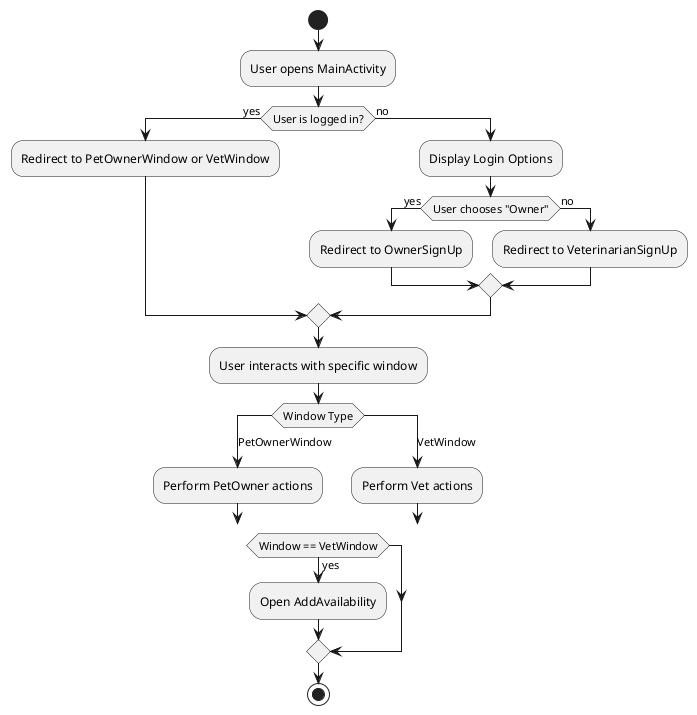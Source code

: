 @startuml

start
:User opens MainActivity;
if (User is logged in?) then (yes)
  :Redirect to PetOwnerWindow or VetWindow;
else (no)
  :Display Login Options;
  if (User chooses "Owner") then (yes)
    :Redirect to OwnerSignUp;
  else (no)
    :Redirect to VeterinarianSignUp;
  endif
endif

:User interacts with specific window;
switch (Window Type)
case (PetOwnerWindow)
  :Perform PetOwner actions;
break
case (VetWindow)
  :Perform Vet actions;
break
endswitch

if (Window == VetWindow) then (yes)
  :Open AddAvailability;
endif

stop

@enduml
